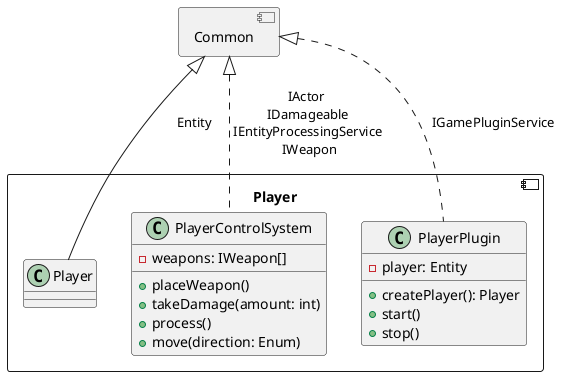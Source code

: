 @startuml
component Common {
}

component Player {
    class Player {
    }

    class PlayerControlSystem {
    - weapons: IWeapon[]
    + placeWeapon()
    + takeDamage(amount: int)
    + process()
    + move(direction: Enum)
    }

    class PlayerPlugin {
    - player: Entity
    + createPlayer(): Player
    + start()
    + stop()
    }

    skinparam SequenceMessageAlign center
    Common <|-- Player.Player: Entity
    Common <|.. Player.PlayerControlSystem: IActor \n IDamageable \n IEntityProcessingService \n IWeapon
    Common <|.. Player.PlayerPlugin: IGamePluginService
}



@enduml